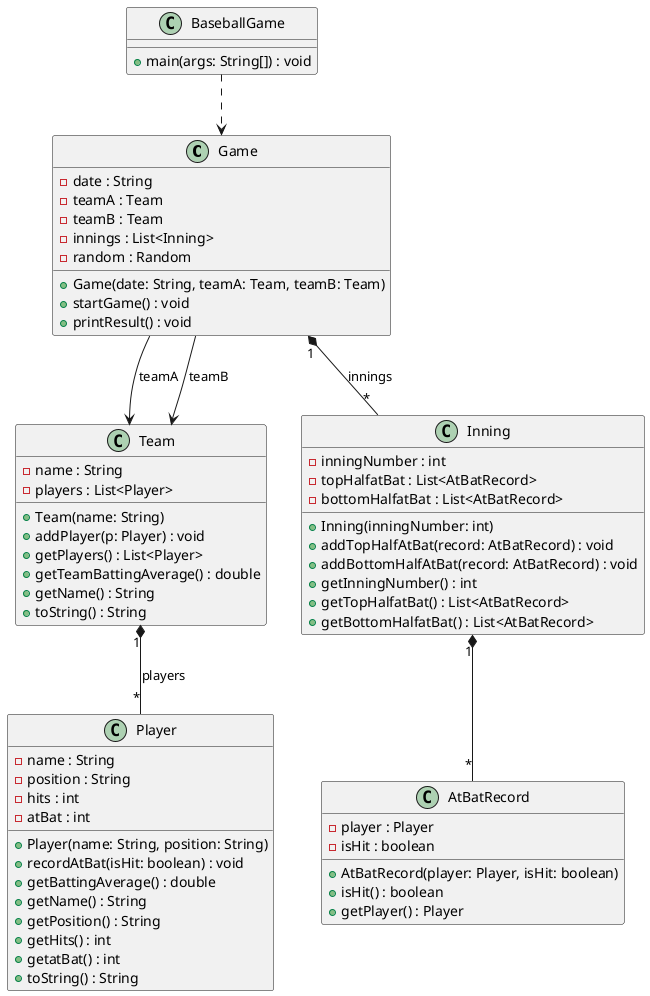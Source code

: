 @startuml
'比賽資訊
class Game {
  - date : String
  - teamA : Team
  - teamB : Team
  - innings : List<Inning>
  - random : Random
  + Game(date: String, teamA: Team, teamB: Team)
  + startGame() : void
  + printResult() : void
}

'兩球隊資訊
class Team {
  - name : String
  - players : List<Player>
  + Team(name: String)
  + addPlayer(p: Player) : void
  + getPlayers() : List<Player>
  + getTeamBattingAverage() : double
  + getName() : String
  + toString() : String
}

'球員資訊
class Player {
  - name : String
  - position : String
  - hits : int
  - atBat : int
  + Player(name: String, position: String)
  + recordAtBat(isHit: boolean) : void
  + getBattingAverage() : double
  + getName() : String
  + getPosition() : String
  + getHits() : int
  + getatBat() : int
  + toString() : String
}

'每次打擊記錄
class AtBatRecord {
  - player : Player
  - isHit : boolean
  + AtBatRecord(player: Player, isHit: boolean)
  + isHit() : boolean
  + getPlayer() : Player
}

'每局資訊
class Inning {
  - inningNumber : int
  - topHalfatBat : List<AtBatRecord>
  - bottomHalfatBat : List<AtBatRecord>
  + Inning(inningNumber: int)
  + addTopHalfAtBat(record: AtBatRecord) : void
  + addBottomHalfAtBat(record: AtBatRecord) : void
  + getInningNumber() : int
  + getTopHalfatBat() : List<AtBatRecord>
  + getBottomHalfatBat() : List<AtBatRecord>
}

'程式進入點，觸發完整比賽流程
class BaseballGame {
  + main(args: String[]) : void
}

'組合關係
Team "1" *-- "*" Player : players
Inning "1" *-- "*" AtBatRecord
Game "1" *-- "*" Inning : innings

'參考關係
Game --> Team : teamA
Game --> Team : teamB

'依賴關係
BaseballGame ..> Game
@enduml
